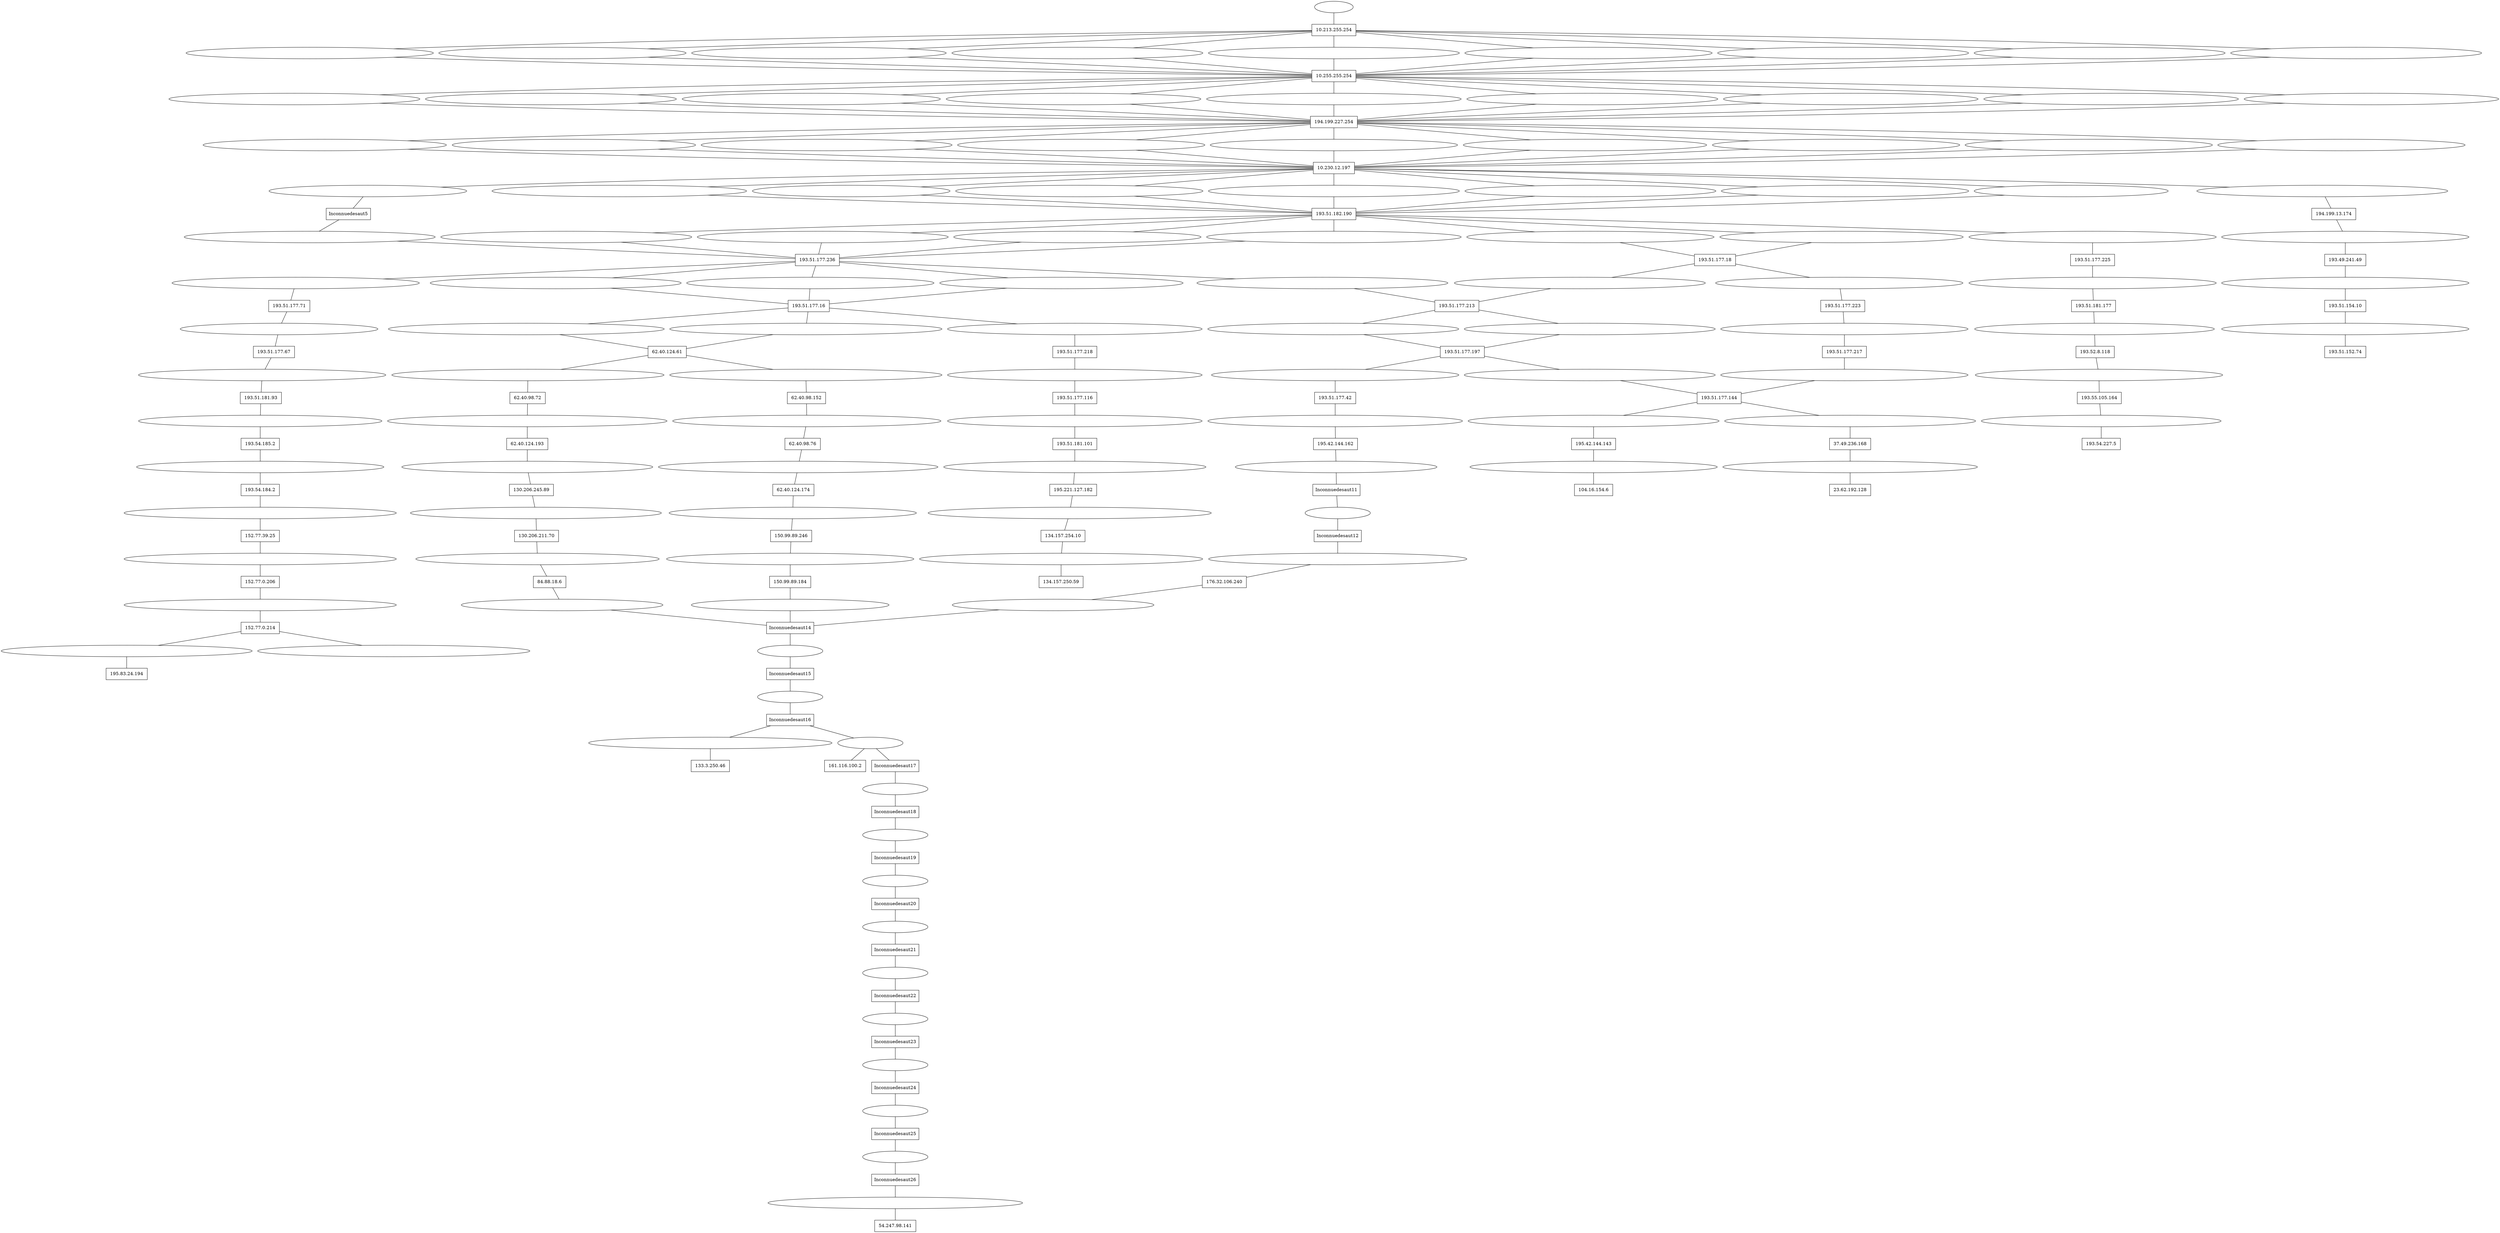 Strict Graph G {
node[layer=all,shape=box];
"10.213.1.1" -- " 10.213.255.254 " -- " Réseau avant 10.255.255.254 [[65535]] & saut 1 & adresse finale 104.16.154.6 " -- " 10.255.255.254 " -- " Réseau avant 194.199.227.254 [AS2200] & saut 2 & adresse finale 104.16.154.6 " -- " 194.199.227.254 " -- " Réseau avant 10.230.12.197 [[65535]] & saut 3 & adresse finale 104.16.154.6 " -- " 10.230.12.197 " -- " Réseau avant 193.51.182.190 [AS2200] & saut 4 & adresse finale 104.16.154.6 " -- " 193.51.182.190 " -- " Réseau avant 193.51.177.18 [AS2200] & saut 5 & adresse finale 104.16.154.6 " -- " 193.51.177.18 " -- " Réseau avant 193.51.177.223 [AS2200] & saut 6 & adresse finale 104.16.154.6 " -- " 193.51.177.223 " -- " Réseau avant 193.51.177.217 [AS2200] & saut 7 & adresse finale 104.16.154.6 " -- " 193.51.177.217 " -- " Réseau avant 193.51.177.144 [AS2200] & saut 8 & adresse finale 104.16.154.6 " -- " 193.51.177.144 " -- " Réseau avant 195.42.144.143 [AS44729] & saut 9 & adresse finale 104.16.154.6 " -- " 195.42.144.143 " -- " Réseau avant 104.16.154.6 [AS13335] & saut 10 & adresse finale 104.16.154.6 " -- " 104.16.154.6 "; 
"10.213.1.1" , " Réseau avant 10.255.255.254 [[65535]] & saut 1 & adresse finale 104.16.154.6 "  , " Réseau avant 194.199.227.254 [AS2200] & saut 2 & adresse finale 104.16.154.6 "  , " Réseau avant 10.230.12.197 [[65535]] & saut 3 & adresse finale 104.16.154.6 "  , " Réseau avant 193.51.182.190 [AS2200] & saut 4 & adresse finale 104.16.154.6 "  , " Réseau avant 193.51.177.18 [AS2200] & saut 5 & adresse finale 104.16.154.6 "  , " Réseau avant 193.51.177.223 [AS2200] & saut 6 & adresse finale 104.16.154.6 "  , " Réseau avant 193.51.177.217 [AS2200] & saut 7 & adresse finale 104.16.154.6 "  , " Réseau avant 193.51.177.144 [AS2200] & saut 8 & adresse finale 104.16.154.6 "  , " Réseau avant 195.42.144.143 [AS44729] & saut 9 & adresse finale 104.16.154.6 "  , " Réseau avant 104.16.154.6 [AS13335] & saut 10 & adresse finale 104.16.154.6 "   [shape=ellipse,fontcolor=white];
"10.213.1.1" -- " 10.213.255.254 " -- " Réseau avant 10.255.255.254 [[65535]] & saut 1 & adresse finale 133.3.250.46 " -- " 10.255.255.254 " -- " Réseau avant 194.199.227.254 [AS2200] & saut 2 & adresse finale 133.3.250.46 " -- " 194.199.227.254 " -- " Réseau avant 10.230.12.197 [[65535]] & saut 3 & adresse finale 133.3.250.46 " -- " 10.230.12.197 " -- " Réseau avant [65535] & saut 4 & adresse finale 133.3.250.46 " -- " 193.51.182.190 " -- " Réseau avant 193.51.177.236 [AS2200] & saut 5 & adresse finale 133.3.250.46 " -- " 193.51.177.236 " -- " Réseau avant 193.51.177.16 [AS2200] & saut 6 & adresse finale 133.3.250.46 " -- " 193.51.177.16 " -- " Réseau avant 62.40.124.61 [AS21320/AS20965] & saut 7 & adresse finale 133.3.250.46 " -- " 62.40.124.61 " -- " Réseau avant 62.40.98.152 [AS21320/AS20965] & saut 8 & adresse finale 133.3.250.46 " -- " 62.40.98.152 " -- " Réseau avant 62.40.98.76 [AS21320/AS20965] & saut 9 & adresse finale 133.3.250.46 " -- " 62.40.98.76 " -- " Réseau avant 62.40.124.174 [AS21320/AS20965] & saut 10 & adresse finale 133.3.250.46 " -- " 62.40.124.174 " -- " Réseau avant 150.99.89.246 [AS2907] & saut 11 & adresse finale 133.3.250.46 " -- " 150.99.89.246 " -- " Réseau avant 150.99.89.184 [AS2907] & saut 12 & adresse finale 133.3.250.46 " -- " 150.99.89.184 " -- " Réseau avant [65535] & saut 13 & adresse finale 133.3.250.46 " --  Inconnuedesaut14 -- " Inconnuedesaut14 " --  Inconnuedesaut15 -- " Inconnuedesaut15 " --  Inconnuedesaut16 -- " Réseau avant 133.3.250.46 [AS2504] & saut 16 & adresse finale 133.3.250.46 " -- " 133.3.250.46 "; 
"10.213.1.1" , " Réseau avant 10.255.255.254 [[65535]] & saut 1 & adresse finale 133.3.250.46 "  , " Réseau avant 194.199.227.254 [AS2200] & saut 2 & adresse finale 133.3.250.46 "  , " Réseau avant 10.230.12.197 [[65535]] & saut 3 & adresse finale 133.3.250.46 "  , " Réseau avant [65535] & saut 4 & adresse finale 133.3.250.46 "  , " Réseau avant 193.51.177.236 [AS2200] & saut 5 & adresse finale 133.3.250.46 "  , " Réseau avant 193.51.177.16 [AS2200] & saut 6 & adresse finale 133.3.250.46 "  , " Réseau avant 62.40.124.61 [AS21320/AS20965] & saut 7 & adresse finale 133.3.250.46 "  , " Réseau avant 62.40.98.152 [AS21320/AS20965] & saut 8 & adresse finale 133.3.250.46 "  , " Réseau avant 62.40.98.76 [AS21320/AS20965] & saut 9 & adresse finale 133.3.250.46 "  , " Réseau avant 62.40.124.174 [AS21320/AS20965] & saut 10 & adresse finale 133.3.250.46 "  , " Réseau avant 150.99.89.246 [AS2907] & saut 11 & adresse finale 133.3.250.46 "  , " Réseau avant 150.99.89.184 [AS2907] & saut 12 & adresse finale 133.3.250.46 "  , " Réseau avant [65535] & saut 13 & adresse finale 133.3.250.46 "  , " Inconnuedesaut14 "  , " Inconnuedesaut15 "  , " Réseau avant 133.3.250.46 [AS2504] & saut 16 & adresse finale 133.3.250.46 "   [shape=ellipse,fontcolor=white];
"10.213.1.1" -- " 10.213.255.254 " -- " Réseau avant 10.255.255.254 [[65535]] & saut 1 & adresse finale 134.157.250.59 " -- " 10.255.255.254 " -- " Réseau avant 194.199.227.254 [AS2200] & saut 2 & adresse finale 134.157.250.59 " -- " 194.199.227.254 " -- " Réseau avant 10.230.12.197 [[65535]] & saut 3 & adresse finale 134.157.250.59 " -- " 10.230.12.197 " -- " Réseau avant 193.51.182.190 [AS2200] & saut 4 & adresse finale 134.157.250.59 " -- " 193.51.182.190 " -- " Réseau avant 193.51.177.236 [AS2200] & saut 5 & adresse finale 134.157.250.59 " -- " 193.51.177.236 " -- " Réseau avant 193.51.177.16 [AS2200] & saut 6 & adresse finale 134.157.250.59 " -- " 193.51.177.16 " -- " Réseau avant 193.51.177.218 [AS2200] & saut 7 & adresse finale 134.157.250.59 " -- " 193.51.177.218 " -- " Réseau avant 193.51.177.116 [AS2200] & saut 8 & adresse finale 134.157.250.59 " -- " 193.51.177.116 " -- " Réseau avant 193.51.181.101 [AS2200] & saut 9 & adresse finale 134.157.250.59 " -- " 193.51.181.101 " -- " Réseau avant 195.221.127.182 [AS2200] & saut 10 & adresse finale 134.157.250.59 " -- " 195.221.127.182 " -- " Réseau avant 134.157.254.10 [AS2200/AS1307] & saut 11 & adresse finale 134.157.250.59 " -- " 134.157.254.10 " -- " Réseau avant 134.157.250.59 [AS2200/AS1307] & saut 12 & adresse finale 134.157.250.59 " -- " 134.157.250.59 "; 
"10.213.1.1" , " Réseau avant 10.255.255.254 [[65535]] & saut 1 & adresse finale 134.157.250.59 "  , " Réseau avant 194.199.227.254 [AS2200] & saut 2 & adresse finale 134.157.250.59 "  , " Réseau avant 10.230.12.197 [[65535]] & saut 3 & adresse finale 134.157.250.59 "  , " Réseau avant 193.51.182.190 [AS2200] & saut 4 & adresse finale 134.157.250.59 "  , " Réseau avant 193.51.177.236 [AS2200] & saut 5 & adresse finale 134.157.250.59 "  , " Réseau avant 193.51.177.16 [AS2200] & saut 6 & adresse finale 134.157.250.59 "  , " Réseau avant 193.51.177.218 [AS2200] & saut 7 & adresse finale 134.157.250.59 "  , " Réseau avant 193.51.177.116 [AS2200] & saut 8 & adresse finale 134.157.250.59 "  , " Réseau avant 193.51.181.101 [AS2200] & saut 9 & adresse finale 134.157.250.59 "  , " Réseau avant 195.221.127.182 [AS2200] & saut 10 & adresse finale 134.157.250.59 "  , " Réseau avant 134.157.254.10 [AS2200/AS1307] & saut 11 & adresse finale 134.157.250.59 "  , " Réseau avant 134.157.250.59 [AS2200/AS1307] & saut 12 & adresse finale 134.157.250.59 "   [shape=ellipse,fontcolor=white];
"10.213.1.1" -- " 10.213.255.254 " -- " Réseau avant 10.255.255.254 [[65535]] & saut 1 & adresse finale 161.116.100.2 " -- " 10.255.255.254 " -- " Réseau avant 194.199.227.254 [AS2200] & saut 2 & adresse finale 161.116.100.2 " -- " 194.199.227.254 " -- " Réseau avant 10.230.12.197 [[65535]] & saut 3 & adresse finale 161.116.100.2 " -- " 10.230.12.197 " -- " Réseau avant [65535] & saut 4 & adresse finale 161.116.100.2 " -- " 193.51.182.190 " -- " Réseau avant 193.51.177.236 [AS2200] & saut 5 & adresse finale 161.116.100.2 " -- " 193.51.177.236 " -- " Réseau avant 193.51.177.16 [AS2200] & saut 6 & adresse finale 161.116.100.2 " -- " 193.51.177.16 " -- " Réseau avant 62.40.124.61 [AS21320/AS20965] & saut 7 & adresse finale 161.116.100.2 " -- " 62.40.124.61 " -- " Réseau avant 62.40.98.72 [AS21320/AS20965] & saut 8 & adresse finale 161.116.100.2 " -- " 62.40.98.72 " -- " Réseau avant 62.40.124.193 [AS21320/AS20965] & saut 9 & adresse finale 161.116.100.2 " -- " 62.40.124.193 " -- " Réseau avant 130.206.245.89 [AS766] & saut 10 & adresse finale 161.116.100.2 " -- " 130.206.245.89 " -- " Réseau avant 130.206.211.70 [AS766] & saut 11 & adresse finale 161.116.100.2 " -- " 130.206.211.70 " -- " Réseau avant 84.88.18.6 [AS13041] & saut 12 & adresse finale 161.116.100.2 " -- " 84.88.18.6 " -- " Réseau avant [65535] & saut 13 & adresse finale 161.116.100.2 " --  Inconnuedesaut14 -- " Inconnuedesaut14 " --  Inconnuedesaut15 -- " Inconnuedesaut15 " --  Inconnuedesaut16 -- " Inconnuedesaut16 " -- " 161.116.100.2 "; 
"10.213.1.1" , " Réseau avant 10.255.255.254 [[65535]] & saut 1 & adresse finale 161.116.100.2 "  , " Réseau avant 194.199.227.254 [AS2200] & saut 2 & adresse finale 161.116.100.2 "  , " Réseau avant 10.230.12.197 [[65535]] & saut 3 & adresse finale 161.116.100.2 "  , " Réseau avant [65535] & saut 4 & adresse finale 161.116.100.2 "  , " Réseau avant 193.51.177.236 [AS2200] & saut 5 & adresse finale 161.116.100.2 "  , " Réseau avant 193.51.177.16 [AS2200] & saut 6 & adresse finale 161.116.100.2 "  , " Réseau avant 62.40.124.61 [AS21320/AS20965] & saut 7 & adresse finale 161.116.100.2 "  , " Réseau avant 62.40.98.72 [AS21320/AS20965] & saut 8 & adresse finale 161.116.100.2 "  , " Réseau avant 62.40.124.193 [AS21320/AS20965] & saut 9 & adresse finale 161.116.100.2 "  , " Réseau avant 130.206.245.89 [AS766] & saut 10 & adresse finale 161.116.100.2 "  , " Réseau avant 130.206.211.70 [AS766] & saut 11 & adresse finale 161.116.100.2 "  , " Réseau avant 84.88.18.6 [AS13041] & saut 12 & adresse finale 161.116.100.2 "  , " Réseau avant [65535] & saut 13 & adresse finale 161.116.100.2 "  , " Inconnuedesaut14 "  , " Inconnuedesaut15 "  , " Inconnuedesaut16 "   [shape=ellipse,fontcolor=white];
"10.213.1.1" -- " 10.213.255.254 " -- " Réseau avant 10.255.255.254 [[65535]] & saut 1 & adresse finale 193.51.152.74 " -- " 10.255.255.254 " -- " Réseau avant 194.199.227.254 [AS2200] & saut 2 & adresse finale 193.51.152.74 " -- " 194.199.227.254 " -- " Réseau avant 10.230.12.197 [[65535]] & saut 3 & adresse finale 193.51.152.74 " -- " 10.230.12.197 " -- " Réseau avant 194.199.13.174 [AS2200] & saut 4 & adresse finale 193.51.152.74 " -- " 194.199.13.174 " -- " Réseau avant 193.49.241.49 [AS2200] & saut 5 & adresse finale 193.51.152.74 " -- " 193.49.241.49 " -- " Réseau avant 193.51.154.10 [AS2200] & saut 6 & adresse finale 193.51.152.74 " -- " 193.51.154.10 " -- " Réseau avant 193.51.152.74 [AS2200] & saut 7 & adresse finale 193.51.152.74 " -- " 193.51.152.74 "; 
"10.213.1.1" , " Réseau avant 10.255.255.254 [[65535]] & saut 1 & adresse finale 193.51.152.74 "  , " Réseau avant 194.199.227.254 [AS2200] & saut 2 & adresse finale 193.51.152.74 "  , " Réseau avant 10.230.12.197 [[65535]] & saut 3 & adresse finale 193.51.152.74 "  , " Réseau avant 194.199.13.174 [AS2200] & saut 4 & adresse finale 193.51.152.74 "  , " Réseau avant 193.49.241.49 [AS2200] & saut 5 & adresse finale 193.51.152.74 "  , " Réseau avant 193.51.154.10 [AS2200] & saut 6 & adresse finale 193.51.152.74 "  , " Réseau avant 193.51.152.74 [AS2200] & saut 7 & adresse finale 193.51.152.74 "   [shape=ellipse,fontcolor=white];
"10.213.1.1" -- " 10.213.255.254 " -- " Réseau avant 10.255.255.254 [[65535]] & saut 1 & adresse finale 193.54.227.5 " -- " 10.255.255.254 " -- " Réseau avant 194.199.227.254 [AS2200] & saut 2 & adresse finale 193.54.227.5 " -- " 194.199.227.254 " -- " Réseau avant 10.230.12.197 [[65535]] & saut 3 & adresse finale 193.54.227.5 " -- " 10.230.12.197 " -- " Réseau avant 193.51.182.190 [AS2200] & saut 4 & adresse finale 193.54.227.5 " -- " 193.51.182.190 " -- " Réseau avant 193.51.177.225 [AS2200] & saut 5 & adresse finale 193.54.227.5 " -- " 193.51.177.225 " -- " Réseau avant 193.51.181.177 [AS2200] & saut 6 & adresse finale 193.54.227.5 " -- " 193.51.181.177 " -- " Réseau avant 193.52.8.118 [AS2200] & saut 7 & adresse finale 193.54.227.5 " -- " 193.52.8.118 " -- " Réseau avant 193.55.105.164 [AS2200] & saut 8 & adresse finale 193.54.227.5 " -- " 193.55.105.164 " -- " Réseau avant 193.54.227.5 [AS2200] & saut 9 & adresse finale 193.54.227.5 " -- " 193.54.227.5 "; 
"10.213.1.1" , " Réseau avant 10.255.255.254 [[65535]] & saut 1 & adresse finale 193.54.227.5 "  , " Réseau avant 194.199.227.254 [AS2200] & saut 2 & adresse finale 193.54.227.5 "  , " Réseau avant 10.230.12.197 [[65535]] & saut 3 & adresse finale 193.54.227.5 "  , " Réseau avant 193.51.182.190 [AS2200] & saut 4 & adresse finale 193.54.227.5 "  , " Réseau avant 193.51.177.225 [AS2200] & saut 5 & adresse finale 193.54.227.5 "  , " Réseau avant 193.51.181.177 [AS2200] & saut 6 & adresse finale 193.54.227.5 "  , " Réseau avant 193.52.8.118 [AS2200] & saut 7 & adresse finale 193.54.227.5 "  , " Réseau avant 193.55.105.164 [AS2200] & saut 8 & adresse finale 193.54.227.5 "  , " Réseau avant 193.54.227.5 [AS2200] & saut 9 & adresse finale 193.54.227.5 "   [shape=ellipse,fontcolor=white];
"10.213.1.1" -- " 10.213.255.254 " -- " Réseau avant 10.255.255.254 [[65535]] & saut 1 & adresse finale 195.83.24.194 " -- " 10.255.255.254 " -- " Réseau avant 194.199.227.254 [AS2200] & saut 2 & adresse finale 195.83.24.194 " -- " 194.199.227.254 " -- " Réseau avant 10.230.12.197 [[65535]] & saut 3 & adresse finale 195.83.24.194 " -- " 10.230.12.197 " -- " Réseau avant [65535] & saut 4 & adresse finale 195.83.24.194 " --  Inconnuedesaut5 -- " Réseau avant 193.51.177.236 [AS2200] & saut 5 & adresse finale 195.83.24.194 " -- " 193.51.177.236 " -- " Réseau avant 193.51.177.71 [AS2200] & saut 6 & adresse finale 195.83.24.194 " -- " 193.51.177.71 " -- " Réseau avant [65535] & saut 7 & adresse finale 195.83.24.194 " -- " 193.51.177.67 " -- " Réseau avant 193.51.181.93 [AS2200] & saut 8 & adresse finale 195.83.24.194 " -- " 193.51.181.93 " -- " Réseau avant 193.54.185.2 [AS2200] & saut 9 & adresse finale 195.83.24.194 " -- " 193.54.185.2 " -- " Réseau avant 193.54.184.2 [AS2200] & saut 10 & adresse finale 195.83.24.194 " -- " 193.54.184.2 " -- " Réseau avant 152.77.39.25 [AS2200/AS1942] & saut 11 & adresse finale 195.83.24.194 " -- " 152.77.39.25 " -- " Réseau avant 152.77.0.206 [AS2200/AS1942] & saut 12 & adresse finale 195.83.24.194 " -- " 152.77.0.206 " -- " Réseau avant 152.77.0.214 [AS2200/AS1942] & saut 13 & adresse finale 195.83.24.194 " -- " 152.77.0.214 " -- " Réseau avant 152.77.0.214 [AS2200/AS1942] & saut 14 & adresse finale 195.83.24.194 " -- " 152.77.0.214 " -- " Réseau avant 195.83.24.194 [AS2200] & saut 15 & adresse finale 195.83.24.194 " -- " 195.83.24.194 "; 
"10.213.1.1" , " Réseau avant 10.255.255.254 [[65535]] & saut 1 & adresse finale 195.83.24.194 "  , " Réseau avant 194.199.227.254 [AS2200] & saut 2 & adresse finale 195.83.24.194 "  , " Réseau avant 10.230.12.197 [[65535]] & saut 3 & adresse finale 195.83.24.194 "  , " Réseau avant [65535] & saut 4 & adresse finale 195.83.24.194 "  , " Réseau avant 193.51.177.236 [AS2200] & saut 5 & adresse finale 195.83.24.194 "  , " Réseau avant 193.51.177.71 [AS2200] & saut 6 & adresse finale 195.83.24.194 "  , " Réseau avant [65535] & saut 7 & adresse finale 195.83.24.194 "  , " Réseau avant 193.51.181.93 [AS2200] & saut 8 & adresse finale 195.83.24.194 "  , " Réseau avant 193.54.185.2 [AS2200] & saut 9 & adresse finale 195.83.24.194 "  , " Réseau avant 193.54.184.2 [AS2200] & saut 10 & adresse finale 195.83.24.194 "  , " Réseau avant 152.77.39.25 [AS2200/AS1942] & saut 11 & adresse finale 195.83.24.194 "  , " Réseau avant 152.77.0.206 [AS2200/AS1942] & saut 12 & adresse finale 195.83.24.194 "  , " Réseau avant 152.77.0.214 [AS2200/AS1942] & saut 13 & adresse finale 195.83.24.194 "  , " Réseau avant 152.77.0.214 [AS2200/AS1942] & saut 14 & adresse finale 195.83.24.194 "  , " Réseau avant 195.83.24.194 [AS2200] & saut 15 & adresse finale 195.83.24.194 "   [shape=ellipse,fontcolor=white];
"10.213.1.1" -- " 10.213.255.254 " -- " Réseau avant 10.255.255.254 [[65535]] & saut 1 & adresse finale 23.62.192.128 " -- " 10.255.255.254 " -- " Réseau avant 194.199.227.254 [AS2200] & saut 2 & adresse finale 23.62.192.128 " -- " 194.199.227.254 " -- " Réseau avant 10.230.12.197 [[65535]] & saut 3 & adresse finale 23.62.192.128 " -- " 10.230.12.197 " -- " Réseau avant 193.51.182.190 [AS2200] & saut 4 & adresse finale 23.62.192.128 " -- " 193.51.182.190 " -- " Réseau avant 193.51.177.18 [AS2200] & saut 5 & adresse finale 23.62.192.128 " -- " 193.51.177.18 " -- " Réseau avant 193.51.177.213 [AS2200] & saut 6 & adresse finale 23.62.192.128 " -- " 193.51.177.213 " -- " Réseau avant 193.51.177.197 [AS2200] & saut 7 & adresse finale 23.62.192.128 " -- " 193.51.177.197 " -- " Réseau avant 193.51.177.144 [AS2200] & saut 8 & adresse finale 23.62.192.128 " -- " 193.51.177.144 " -- " Réseau avant 37.49.236.168 [AS57734] & saut 9 & adresse finale 23.62.192.128 " -- " 37.49.236.168 " -- " Réseau avant 23.62.192.128 [AS20940] & saut 10 & adresse finale 23.62.192.128 " -- " 23.62.192.128 "; 
"10.213.1.1" , " Réseau avant 10.255.255.254 [[65535]] & saut 1 & adresse finale 23.62.192.128 "  , " Réseau avant 194.199.227.254 [AS2200] & saut 2 & adresse finale 23.62.192.128 "  , " Réseau avant 10.230.12.197 [[65535]] & saut 3 & adresse finale 23.62.192.128 "  , " Réseau avant 193.51.182.190 [AS2200] & saut 4 & adresse finale 23.62.192.128 "  , " Réseau avant 193.51.177.18 [AS2200] & saut 5 & adresse finale 23.62.192.128 "  , " Réseau avant 193.51.177.213 [AS2200] & saut 6 & adresse finale 23.62.192.128 "  , " Réseau avant 193.51.177.197 [AS2200] & saut 7 & adresse finale 23.62.192.128 "  , " Réseau avant 193.51.177.144 [AS2200] & saut 8 & adresse finale 23.62.192.128 "  , " Réseau avant 37.49.236.168 [AS57734] & saut 9 & adresse finale 23.62.192.128 "  , " Réseau avant 23.62.192.128 [AS20940] & saut 10 & adresse finale 23.62.192.128 "   [shape=ellipse,fontcolor=white];
"10.213.1.1" -- " 10.213.255.254 " -- " Réseau avant 10.255.255.254 [[65535]] & saut 1 & adresse finale 54.247.98.141 " -- " 10.255.255.254 " -- " Réseau avant 194.199.227.254 [AS2200] & saut 2 & adresse finale 54.247.98.141 " -- " 194.199.227.254 " -- " Réseau avant 10.230.12.197 [[65535]] & saut 3 & adresse finale 54.247.98.141 " -- " 10.230.12.197 " -- " Réseau avant 193.51.182.190 [AS2200] & saut 4 & adresse finale 54.247.98.141 " -- " 193.51.182.190 " -- " Réseau avant 193.51.177.236 [AS2200] & saut 5 & adresse finale 54.247.98.141 " -- " 193.51.177.236 " -- " Réseau avant 193.51.177.213 [AS2200] & saut 6 & adresse finale 54.247.98.141 " -- " 193.51.177.213 " -- " Réseau avant 193.51.177.197 [AS2200] & saut 7 & adresse finale 54.247.98.141 " -- " 193.51.177.197 " -- " Réseau avant 193.51.177.42 [AS2200] & saut 8 & adresse finale 54.247.98.141 " -- " 193.51.177.42 " -- " Réseau avant 195.42.144.162 [AS44729] & saut 9 & adresse finale 54.247.98.141 " -- " 195.42.144.162 " -- " Réseau avant [65535] & saut 10 & adresse finale 54.247.98.141 " --  Inconnuedesaut11 -- " Inconnuedesaut11 " --  Inconnuedesaut12 -- " Réseau avant 176.32.106.240 [AS16509] & saut 12 & adresse finale 54.247.98.141 " -- " 176.32.106.240 " -- " Réseau avant [65535] & saut 13 & adresse finale 54.247.98.141 " --  Inconnuedesaut14 -- " Inconnuedesaut14 " --  Inconnuedesaut15 -- " Inconnuedesaut15 " --  Inconnuedesaut16 -- " Inconnuedesaut16 " --  Inconnuedesaut17 -- " Inconnuedesaut17 " --  Inconnuedesaut18 -- " Inconnuedesaut18 " --  Inconnuedesaut19 -- " Inconnuedesaut19 " --  Inconnuedesaut20 -- " Inconnuedesaut20 " --  Inconnuedesaut21 -- " Inconnuedesaut21 " --  Inconnuedesaut22 -- " Inconnuedesaut22 " --  Inconnuedesaut23 -- " Inconnuedesaut23 " --  Inconnuedesaut24 -- " Inconnuedesaut24 " --  Inconnuedesaut25 -- " Inconnuedesaut25 " --  Inconnuedesaut26 -- " Réseau avant 54.247.98.141 [AS16509] & saut 26 & adresse finale 54.247.98.141 " -- " 54.247.98.141 "; 
"10.213.1.1" , " Réseau avant 10.255.255.254 [[65535]] & saut 1 & adresse finale 54.247.98.141 "  , " Réseau avant 194.199.227.254 [AS2200] & saut 2 & adresse finale 54.247.98.141 "  , " Réseau avant 10.230.12.197 [[65535]] & saut 3 & adresse finale 54.247.98.141 "  , " Réseau avant 193.51.182.190 [AS2200] & saut 4 & adresse finale 54.247.98.141 "  , " Réseau avant 193.51.177.236 [AS2200] & saut 5 & adresse finale 54.247.98.141 "  , " Réseau avant 193.51.177.213 [AS2200] & saut 6 & adresse finale 54.247.98.141 "  , " Réseau avant 193.51.177.197 [AS2200] & saut 7 & adresse finale 54.247.98.141 "  , " Réseau avant 193.51.177.42 [AS2200] & saut 8 & adresse finale 54.247.98.141 "  , " Réseau avant 195.42.144.162 [AS44729] & saut 9 & adresse finale 54.247.98.141 "  , " Réseau avant [65535] & saut 10 & adresse finale 54.247.98.141 "  , " Inconnuedesaut11 "  , " Réseau avant 176.32.106.240 [AS16509] & saut 12 & adresse finale 54.247.98.141 "  , " Réseau avant [65535] & saut 13 & adresse finale 54.247.98.141 "  , " Inconnuedesaut14 "  , " Inconnuedesaut15 "  , " Inconnuedesaut16 "  , " Inconnuedesaut17 "  , " Inconnuedesaut18 "  , " Inconnuedesaut19 "  , " Inconnuedesaut20 "  , " Inconnuedesaut21 "  , " Inconnuedesaut22 "  , " Inconnuedesaut23 "  , " Inconnuedesaut24 "  , " Inconnuedesaut25 "  , " Réseau avant 54.247.98.141 [AS16509] & saut 26 & adresse finale 54.247.98.141 "   [shape=ellipse,fontcolor=white];
}
